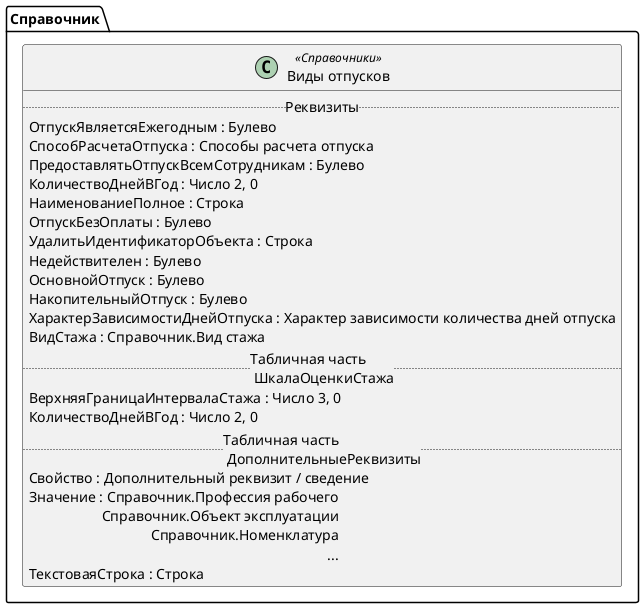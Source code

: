 ﻿@startuml ВидыОтпусков
'!include templates.wsd
'..\include templates.wsd
class Справочник.ВидыОтпусков as "Виды отпусков" <<Справочники>>
{
..Реквизиты..
ОтпускЯвляетсяЕжегодным : Булево
СпособРасчетаОтпуска : Способы расчета отпуска
ПредоставлятьОтпускВсемСотрудникам : Булево
КоличествоДнейВГод : Число 2, 0
НаименованиеПолное : Строка
ОтпускБезОплаты : Булево
УдалитьИдентификаторОбъекта : Строка
Недействителен : Булево
ОсновнойОтпуск : Булево
НакопительныйОтпуск : Булево
ХарактерЗависимостиДнейОтпуска : Характер зависимости количества дней отпуска
ВидСтажа : Справочник.Вид стажа
..Табличная часть \n ШкалаОценкиСтажа..
ВерхняяГраницаИнтервалаСтажа : Число 3, 0
КоличествоДнейВГод : Число 2, 0
..Табличная часть \n ДополнительныеРеквизиты..
Свойство : Дополнительный реквизит / сведение
Значение : Справочник.Профессия рабочего\rСправочник.Объект эксплуатации\rСправочник.Номенклатура\r...
ТекстоваяСтрока : Строка
}
@enduml
